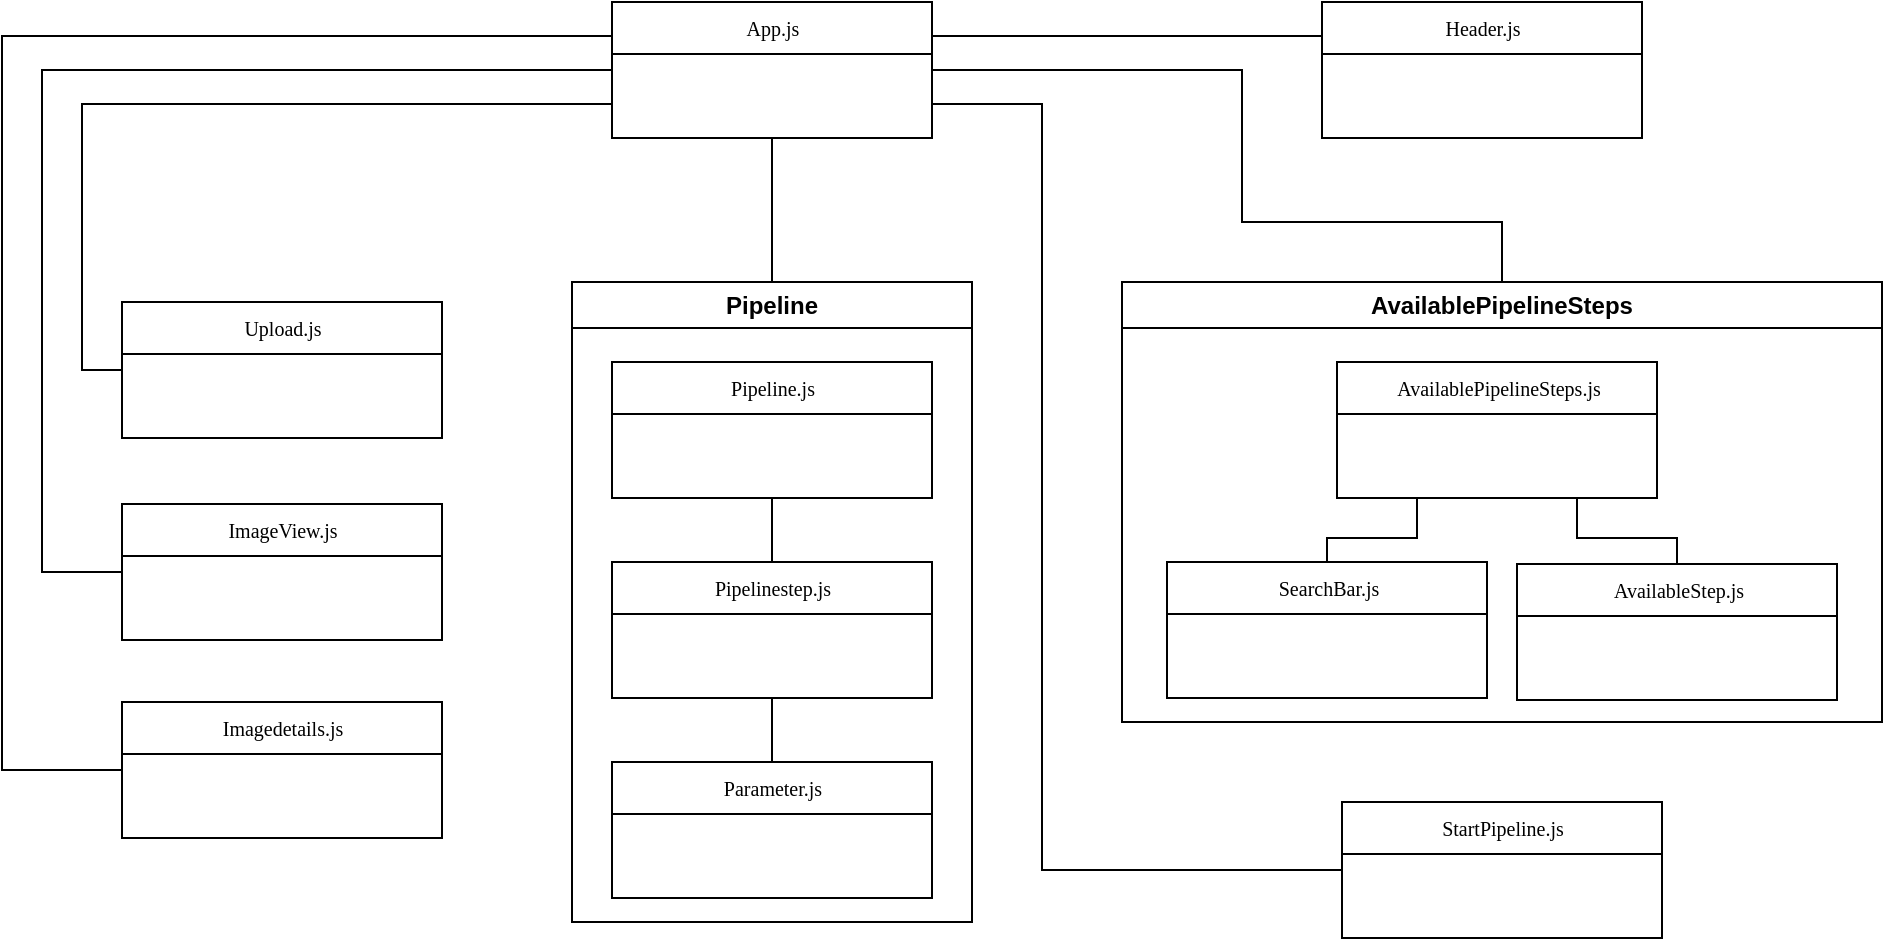 <mxfile version="21.5.0" type="device">
  <diagram name="Page-1" id="c4acf3e9-155e-7222-9cf6-157b1a14988f">
    <mxGraphModel dx="1257" dy="831" grid="1" gridSize="10" guides="1" tooltips="1" connect="1" arrows="1" fold="1" page="1" pageScale="1" pageWidth="850" pageHeight="1100" background="none" math="0" shadow="0">
      <root>
        <mxCell id="0" />
        <mxCell id="1" parent="0" />
        <mxCell id="ib_LwFTHcsSRhItff7Rn-6" style="edgeStyle=orthogonalEdgeStyle;rounded=0;orthogonalLoop=1;jettySize=auto;html=1;exitX=1;exitY=0.25;exitDx=0;exitDy=0;entryX=0;entryY=0.25;entryDx=0;entryDy=0;endArrow=none;endFill=0;" edge="1" parent="1" source="17acba5748e5396b-20" target="ib_LwFTHcsSRhItff7Rn-2">
          <mxGeometry relative="1" as="geometry" />
        </mxCell>
        <mxCell id="ib_LwFTHcsSRhItff7Rn-21" style="edgeStyle=orthogonalEdgeStyle;rounded=0;orthogonalLoop=1;jettySize=auto;html=1;exitX=0;exitY=0.75;exitDx=0;exitDy=0;entryX=0;entryY=0.5;entryDx=0;entryDy=0;endArrow=none;endFill=0;" edge="1" parent="1" source="17acba5748e5396b-20" target="ib_LwFTHcsSRhItff7Rn-9">
          <mxGeometry relative="1" as="geometry" />
        </mxCell>
        <mxCell id="ib_LwFTHcsSRhItff7Rn-22" style="edgeStyle=orthogonalEdgeStyle;rounded=0;orthogonalLoop=1;jettySize=auto;html=1;exitX=0;exitY=0.5;exitDx=0;exitDy=0;entryX=0;entryY=0.5;entryDx=0;entryDy=0;endArrow=none;endFill=0;" edge="1" parent="1" source="17acba5748e5396b-20" target="ib_LwFTHcsSRhItff7Rn-12">
          <mxGeometry relative="1" as="geometry">
            <Array as="points">
              <mxPoint x="60" y="94" />
              <mxPoint x="60" y="345" />
            </Array>
          </mxGeometry>
        </mxCell>
        <mxCell id="ib_LwFTHcsSRhItff7Rn-23" style="edgeStyle=orthogonalEdgeStyle;rounded=0;orthogonalLoop=1;jettySize=auto;html=1;exitX=0;exitY=0.25;exitDx=0;exitDy=0;entryX=0;entryY=0.5;entryDx=0;entryDy=0;endArrow=none;endFill=0;" edge="1" parent="1" source="17acba5748e5396b-20" target="ib_LwFTHcsSRhItff7Rn-11">
          <mxGeometry relative="1" as="geometry">
            <mxPoint x="90" y="500" as="targetPoint" />
            <Array as="points">
              <mxPoint x="40" y="77" />
              <mxPoint x="40" y="444" />
            </Array>
          </mxGeometry>
        </mxCell>
        <mxCell id="ib_LwFTHcsSRhItff7Rn-33" style="edgeStyle=orthogonalEdgeStyle;rounded=0;orthogonalLoop=1;jettySize=auto;html=1;exitX=0.5;exitY=1;exitDx=0;exitDy=0;entryX=0.5;entryY=0;entryDx=0;entryDy=0;endArrow=none;endFill=0;" edge="1" parent="1" source="17acba5748e5396b-20" target="ib_LwFTHcsSRhItff7Rn-79">
          <mxGeometry relative="1" as="geometry">
            <mxPoint x="425" y="180" as="targetPoint" />
          </mxGeometry>
        </mxCell>
        <mxCell id="ib_LwFTHcsSRhItff7Rn-51" style="edgeStyle=orthogonalEdgeStyle;rounded=0;orthogonalLoop=1;jettySize=auto;html=1;exitX=1;exitY=0.5;exitDx=0;exitDy=0;endArrow=none;endFill=0;" edge="1" parent="1" source="17acba5748e5396b-20">
          <mxGeometry relative="1" as="geometry">
            <mxPoint x="790" y="200" as="targetPoint" />
            <Array as="points">
              <mxPoint x="660" y="94" />
              <mxPoint x="660" y="170" />
              <mxPoint x="790" y="170" />
            </Array>
          </mxGeometry>
        </mxCell>
        <mxCell id="ib_LwFTHcsSRhItff7Rn-52" style="edgeStyle=orthogonalEdgeStyle;rounded=0;orthogonalLoop=1;jettySize=auto;html=1;exitX=1;exitY=0.75;exitDx=0;exitDy=0;entryX=0;entryY=0.5;entryDx=0;entryDy=0;endArrow=none;endFill=0;" edge="1" parent="1" source="17acba5748e5396b-20" target="ib_LwFTHcsSRhItff7Rn-38">
          <mxGeometry relative="1" as="geometry">
            <Array as="points">
              <mxPoint x="560" y="111" />
              <mxPoint x="560" y="494" />
            </Array>
          </mxGeometry>
        </mxCell>
        <mxCell id="17acba5748e5396b-20" value="App.js" style="swimlane;html=1;fontStyle=0;childLayout=stackLayout;horizontal=1;startSize=26;fillColor=none;horizontalStack=0;resizeParent=1;resizeLast=0;collapsible=1;marginBottom=0;swimlaneFillColor=#ffffff;rounded=0;shadow=0;comic=0;labelBackgroundColor=none;strokeWidth=1;fontFamily=Verdana;fontSize=10;align=center;" parent="1" vertex="1">
          <mxGeometry x="345" y="60" width="160" height="68" as="geometry" />
        </mxCell>
        <mxCell id="ib_LwFTHcsSRhItff7Rn-2" value="Header.js" style="swimlane;html=1;fontStyle=0;childLayout=stackLayout;horizontal=1;startSize=26;fillColor=none;horizontalStack=0;resizeParent=1;resizeLast=0;collapsible=1;marginBottom=0;swimlaneFillColor=#ffffff;rounded=0;shadow=0;comic=0;labelBackgroundColor=none;strokeWidth=1;fontFamily=Verdana;fontSize=10;align=center;" vertex="1" parent="1">
          <mxGeometry x="700" y="60" width="160" height="68" as="geometry" />
        </mxCell>
        <mxCell id="ib_LwFTHcsSRhItff7Rn-9" value="Upload.js" style="swimlane;html=1;fontStyle=0;childLayout=stackLayout;horizontal=1;startSize=26;fillColor=none;horizontalStack=0;resizeParent=1;resizeLast=0;collapsible=1;marginBottom=0;swimlaneFillColor=#ffffff;rounded=0;shadow=0;comic=0;labelBackgroundColor=none;strokeWidth=1;fontFamily=Verdana;fontSize=10;align=center;" vertex="1" parent="1">
          <mxGeometry x="100" y="210" width="160" height="68" as="geometry" />
        </mxCell>
        <mxCell id="ib_LwFTHcsSRhItff7Rn-11" value="Imagedetails.js" style="swimlane;html=1;fontStyle=0;childLayout=stackLayout;horizontal=1;startSize=26;fillColor=none;horizontalStack=0;resizeParent=1;resizeLast=0;collapsible=1;marginBottom=0;swimlaneFillColor=#ffffff;rounded=0;shadow=0;comic=0;labelBackgroundColor=none;strokeWidth=1;fontFamily=Verdana;fontSize=10;align=center;" vertex="1" parent="1">
          <mxGeometry x="100" y="410" width="160" height="68" as="geometry" />
        </mxCell>
        <mxCell id="ib_LwFTHcsSRhItff7Rn-12" value="ImageView.js" style="swimlane;html=1;fontStyle=0;childLayout=stackLayout;horizontal=1;startSize=26;fillColor=none;horizontalStack=0;resizeParent=1;resizeLast=0;collapsible=1;marginBottom=0;swimlaneFillColor=#ffffff;rounded=0;shadow=0;comic=0;labelBackgroundColor=none;strokeWidth=1;fontFamily=Verdana;fontSize=10;align=center;" vertex="1" parent="1">
          <mxGeometry x="100" y="311" width="160" height="68" as="geometry" />
        </mxCell>
        <mxCell id="ib_LwFTHcsSRhItff7Rn-38" value="StartPipeline.js" style="swimlane;html=1;fontStyle=0;childLayout=stackLayout;horizontal=1;startSize=26;fillColor=none;horizontalStack=0;resizeParent=1;resizeLast=0;collapsible=1;marginBottom=0;swimlaneFillColor=#ffffff;rounded=0;shadow=0;comic=0;labelBackgroundColor=none;strokeWidth=1;fontFamily=Verdana;fontSize=10;align=center;" vertex="1" parent="1">
          <mxGeometry x="710" y="460" width="160" height="68" as="geometry" />
        </mxCell>
        <mxCell id="ib_LwFTHcsSRhItff7Rn-79" value="Pipeline" style="swimlane;whiteSpace=wrap;html=1;startSize=23;" vertex="1" parent="1">
          <mxGeometry x="325" y="200" width="200" height="320" as="geometry" />
        </mxCell>
        <mxCell id="ib_LwFTHcsSRhItff7Rn-25" value="Pipeline.js" style="swimlane;html=1;fontStyle=0;childLayout=stackLayout;horizontal=1;startSize=26;fillColor=none;horizontalStack=0;resizeParent=1;resizeLast=0;collapsible=1;marginBottom=0;swimlaneFillColor=#ffffff;rounded=0;shadow=0;comic=0;labelBackgroundColor=none;strokeWidth=1;fontFamily=Verdana;fontSize=10;align=center;" vertex="1" parent="ib_LwFTHcsSRhItff7Rn-79">
          <mxGeometry x="20" y="40" width="160" height="68" as="geometry" />
        </mxCell>
        <mxCell id="ib_LwFTHcsSRhItff7Rn-26" value="Parameter.js" style="swimlane;html=1;fontStyle=0;childLayout=stackLayout;horizontal=1;startSize=26;fillColor=none;horizontalStack=0;resizeParent=1;resizeLast=0;collapsible=1;marginBottom=0;swimlaneFillColor=#ffffff;rounded=0;shadow=0;comic=0;labelBackgroundColor=none;strokeWidth=1;fontFamily=Verdana;fontSize=10;align=center;" vertex="1" parent="ib_LwFTHcsSRhItff7Rn-79">
          <mxGeometry x="20" y="240" width="160" height="68" as="geometry" />
        </mxCell>
        <mxCell id="ib_LwFTHcsSRhItff7Rn-32" style="edgeStyle=orthogonalEdgeStyle;rounded=0;orthogonalLoop=1;jettySize=auto;html=1;exitX=0.5;exitY=1;exitDx=0;exitDy=0;entryX=0.5;entryY=0;entryDx=0;entryDy=0;endArrow=none;endFill=0;" edge="1" parent="ib_LwFTHcsSRhItff7Rn-79" source="ib_LwFTHcsSRhItff7Rn-27" target="ib_LwFTHcsSRhItff7Rn-26">
          <mxGeometry relative="1" as="geometry" />
        </mxCell>
        <mxCell id="ib_LwFTHcsSRhItff7Rn-27" value="Pipelinestep.js" style="swimlane;html=1;fontStyle=0;childLayout=stackLayout;horizontal=1;startSize=26;fillColor=none;horizontalStack=0;resizeParent=1;resizeLast=0;collapsible=1;marginBottom=0;swimlaneFillColor=#ffffff;rounded=0;shadow=0;comic=0;labelBackgroundColor=none;strokeWidth=1;fontFamily=Verdana;fontSize=10;align=center;" vertex="1" parent="ib_LwFTHcsSRhItff7Rn-79">
          <mxGeometry x="20" y="140" width="160" height="68" as="geometry" />
        </mxCell>
        <mxCell id="ib_LwFTHcsSRhItff7Rn-31" style="edgeStyle=orthogonalEdgeStyle;rounded=0;orthogonalLoop=1;jettySize=auto;html=1;exitX=0.5;exitY=1;exitDx=0;exitDy=0;entryX=0.5;entryY=0;entryDx=0;entryDy=0;endArrow=none;endFill=0;" edge="1" parent="ib_LwFTHcsSRhItff7Rn-79" source="ib_LwFTHcsSRhItff7Rn-25" target="ib_LwFTHcsSRhItff7Rn-27">
          <mxGeometry relative="1" as="geometry" />
        </mxCell>
        <mxCell id="ib_LwFTHcsSRhItff7Rn-84" style="edgeStyle=orthogonalEdgeStyle;rounded=0;orthogonalLoop=1;jettySize=auto;html=1;exitX=0.5;exitY=1;exitDx=0;exitDy=0;" edge="1" parent="1" source="ib_LwFTHcsSRhItff7Rn-83">
          <mxGeometry relative="1" as="geometry">
            <mxPoint x="790" y="420.182" as="targetPoint" />
          </mxGeometry>
        </mxCell>
        <mxCell id="ib_LwFTHcsSRhItff7Rn-83" value="AvailablePipelineSteps" style="swimlane;whiteSpace=wrap;html=1;" vertex="1" parent="1">
          <mxGeometry x="600" y="200" width="380" height="220" as="geometry" />
        </mxCell>
        <mxCell id="ib_LwFTHcsSRhItff7Rn-41" value="AvailablePipelineSteps.js" style="swimlane;html=1;fontStyle=0;childLayout=stackLayout;horizontal=1;startSize=26;fillColor=none;horizontalStack=0;resizeParent=1;resizeLast=0;collapsible=1;marginBottom=0;swimlaneFillColor=#ffffff;rounded=0;shadow=0;comic=0;labelBackgroundColor=none;strokeWidth=1;fontFamily=Verdana;fontSize=10;align=center;" vertex="1" parent="ib_LwFTHcsSRhItff7Rn-83">
          <mxGeometry x="107.5" y="40" width="160" height="68" as="geometry" />
        </mxCell>
        <mxCell id="ib_LwFTHcsSRhItff7Rn-42" value="AvailableStep.js" style="swimlane;html=1;fontStyle=0;childLayout=stackLayout;horizontal=1;startSize=26;fillColor=none;horizontalStack=0;resizeParent=1;resizeLast=0;collapsible=1;marginBottom=0;swimlaneFillColor=#ffffff;rounded=0;shadow=0;comic=0;labelBackgroundColor=none;strokeWidth=1;fontFamily=Verdana;fontSize=10;align=center;" vertex="1" parent="ib_LwFTHcsSRhItff7Rn-83">
          <mxGeometry x="197.5" y="141" width="160" height="68" as="geometry" />
        </mxCell>
        <mxCell id="ib_LwFTHcsSRhItff7Rn-46" style="edgeStyle=orthogonalEdgeStyle;rounded=0;orthogonalLoop=1;jettySize=auto;html=1;exitX=0.75;exitY=1;exitDx=0;exitDy=0;entryX=0.5;entryY=0;entryDx=0;entryDy=0;endArrow=none;endFill=0;" edge="1" parent="ib_LwFTHcsSRhItff7Rn-83" source="ib_LwFTHcsSRhItff7Rn-41" target="ib_LwFTHcsSRhItff7Rn-42">
          <mxGeometry relative="1" as="geometry" />
        </mxCell>
        <mxCell id="ib_LwFTHcsSRhItff7Rn-44" value="SearchBar.js" style="swimlane;html=1;fontStyle=0;childLayout=stackLayout;horizontal=1;startSize=26;fillColor=none;horizontalStack=0;resizeParent=1;resizeLast=0;collapsible=1;marginBottom=0;swimlaneFillColor=#ffffff;rounded=0;shadow=0;comic=0;labelBackgroundColor=none;strokeWidth=1;fontFamily=Verdana;fontSize=10;align=center;" vertex="1" parent="ib_LwFTHcsSRhItff7Rn-83">
          <mxGeometry x="22.5" y="140" width="160" height="68" as="geometry" />
        </mxCell>
        <mxCell id="ib_LwFTHcsSRhItff7Rn-45" style="edgeStyle=orthogonalEdgeStyle;rounded=0;orthogonalLoop=1;jettySize=auto;html=1;exitX=0.25;exitY=1;exitDx=0;exitDy=0;entryX=0.5;entryY=0;entryDx=0;entryDy=0;endArrow=none;endFill=0;" edge="1" parent="ib_LwFTHcsSRhItff7Rn-83" source="ib_LwFTHcsSRhItff7Rn-41" target="ib_LwFTHcsSRhItff7Rn-44">
          <mxGeometry relative="1" as="geometry" />
        </mxCell>
      </root>
    </mxGraphModel>
  </diagram>
</mxfile>
